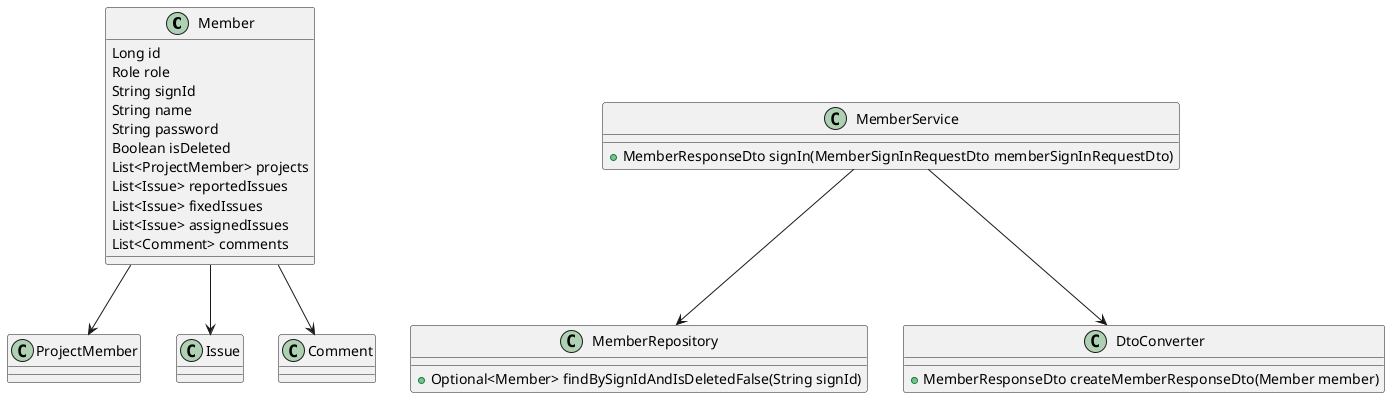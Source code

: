 @startuml
class Member {
    Long id
    Role role
    String signId
    String name
    String password
    Boolean isDeleted
    List<ProjectMember> projects
    List<Issue> reportedIssues
    List<Issue> fixedIssues
    List<Issue> assignedIssues
    List<Comment> comments
}

class MemberService {
    +MemberResponseDto signIn(MemberSignInRequestDto memberSignInRequestDto)
}

class MemberRepository {
    +Optional<Member> findBySignIdAndIsDeletedFalse(String signId)
}

class DtoConverter {
    +MemberResponseDto createMemberResponseDto(Member member)
}

MemberService --> MemberRepository
MemberService --> DtoConverter
Member --> ProjectMember
Member --> Issue
Member --> Comment
@enduml
